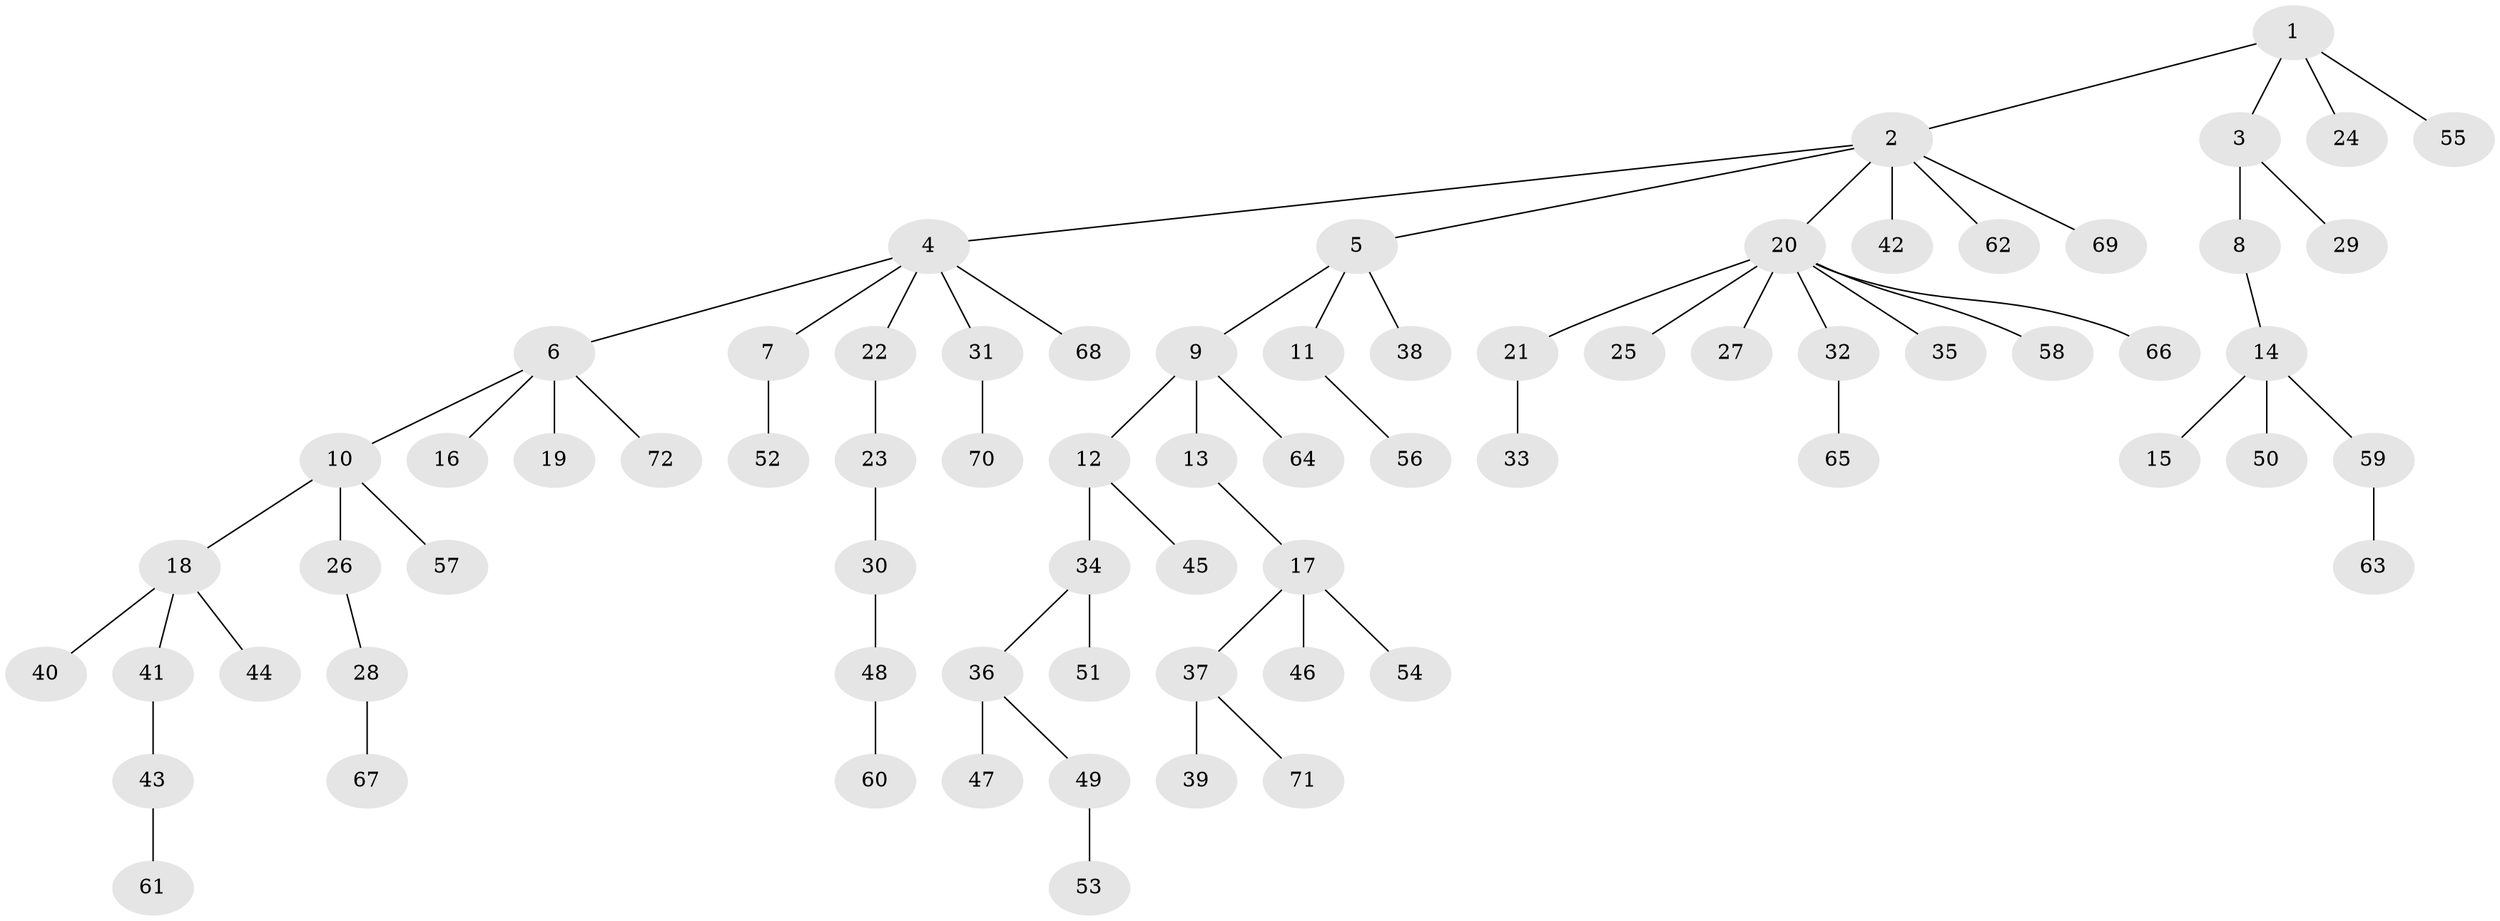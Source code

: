// Generated by graph-tools (version 1.1) at 2025/50/03/09/25 03:50:22]
// undirected, 72 vertices, 71 edges
graph export_dot {
graph [start="1"]
  node [color=gray90,style=filled];
  1;
  2;
  3;
  4;
  5;
  6;
  7;
  8;
  9;
  10;
  11;
  12;
  13;
  14;
  15;
  16;
  17;
  18;
  19;
  20;
  21;
  22;
  23;
  24;
  25;
  26;
  27;
  28;
  29;
  30;
  31;
  32;
  33;
  34;
  35;
  36;
  37;
  38;
  39;
  40;
  41;
  42;
  43;
  44;
  45;
  46;
  47;
  48;
  49;
  50;
  51;
  52;
  53;
  54;
  55;
  56;
  57;
  58;
  59;
  60;
  61;
  62;
  63;
  64;
  65;
  66;
  67;
  68;
  69;
  70;
  71;
  72;
  1 -- 2;
  1 -- 3;
  1 -- 24;
  1 -- 55;
  2 -- 4;
  2 -- 5;
  2 -- 20;
  2 -- 42;
  2 -- 62;
  2 -- 69;
  3 -- 8;
  3 -- 29;
  4 -- 6;
  4 -- 7;
  4 -- 22;
  4 -- 31;
  4 -- 68;
  5 -- 9;
  5 -- 11;
  5 -- 38;
  6 -- 10;
  6 -- 16;
  6 -- 19;
  6 -- 72;
  7 -- 52;
  8 -- 14;
  9 -- 12;
  9 -- 13;
  9 -- 64;
  10 -- 18;
  10 -- 26;
  10 -- 57;
  11 -- 56;
  12 -- 34;
  12 -- 45;
  13 -- 17;
  14 -- 15;
  14 -- 50;
  14 -- 59;
  17 -- 37;
  17 -- 46;
  17 -- 54;
  18 -- 40;
  18 -- 41;
  18 -- 44;
  20 -- 21;
  20 -- 25;
  20 -- 27;
  20 -- 32;
  20 -- 35;
  20 -- 58;
  20 -- 66;
  21 -- 33;
  22 -- 23;
  23 -- 30;
  26 -- 28;
  28 -- 67;
  30 -- 48;
  31 -- 70;
  32 -- 65;
  34 -- 36;
  34 -- 51;
  36 -- 47;
  36 -- 49;
  37 -- 39;
  37 -- 71;
  41 -- 43;
  43 -- 61;
  48 -- 60;
  49 -- 53;
  59 -- 63;
}

